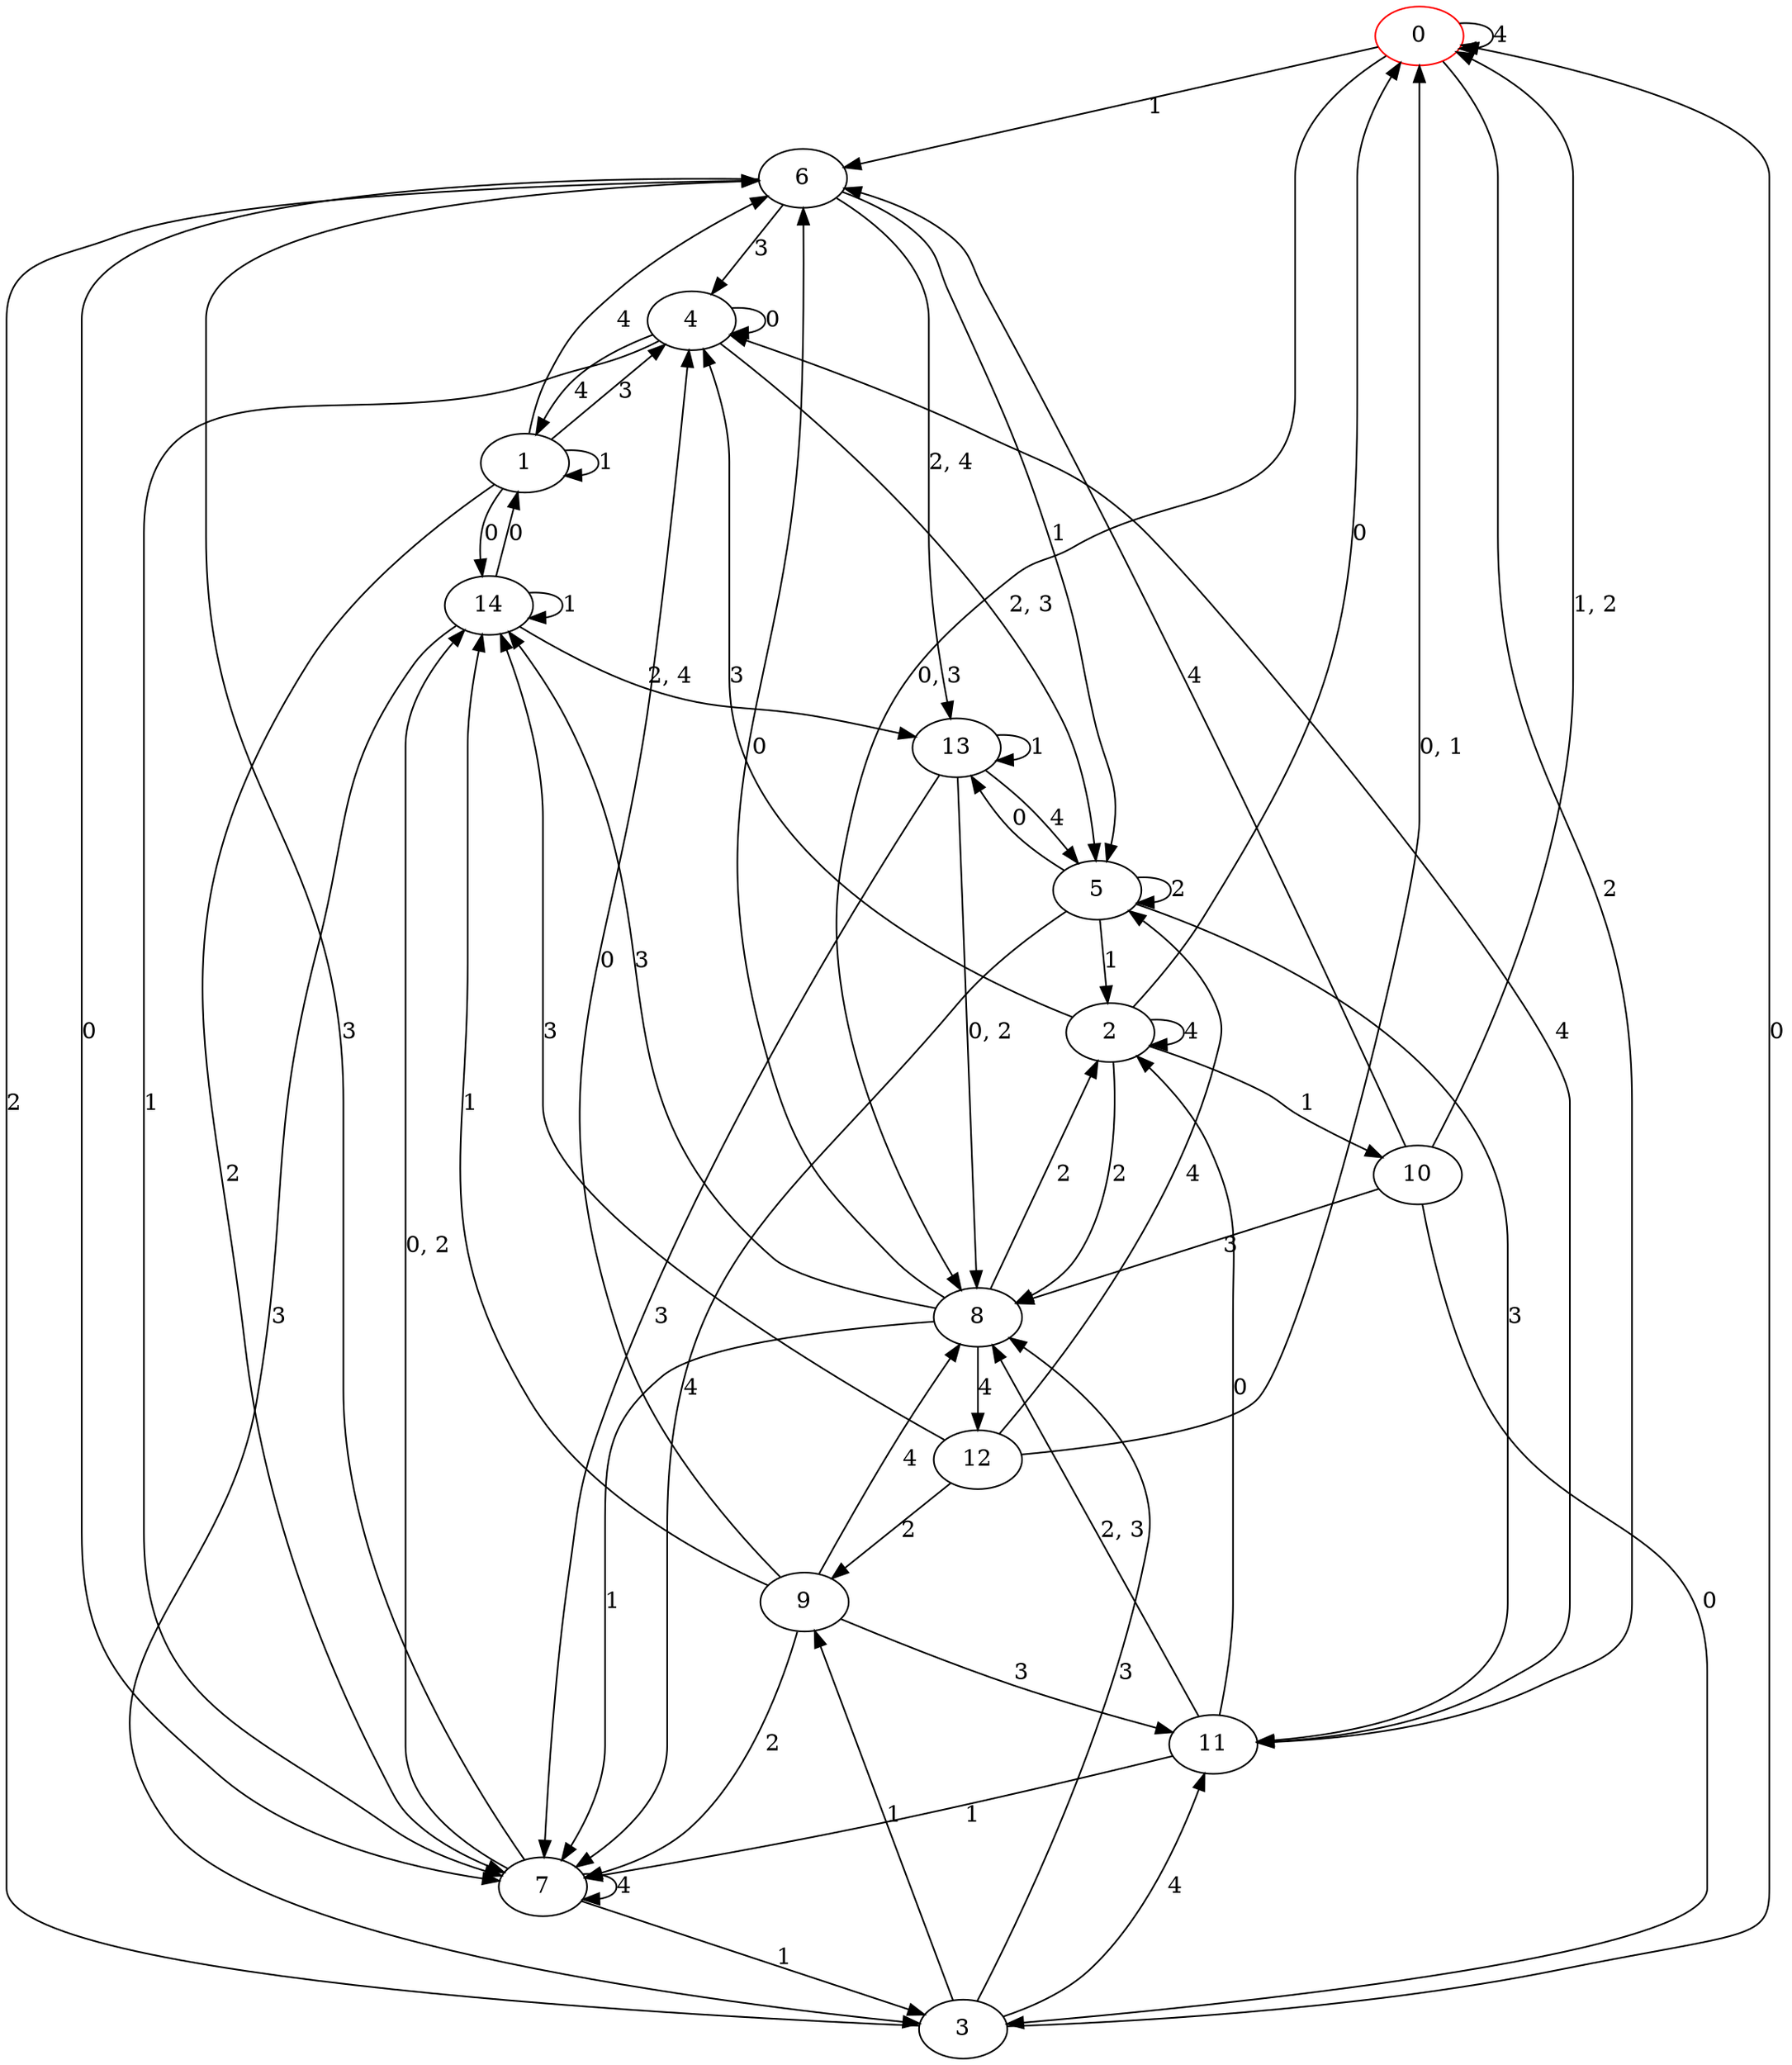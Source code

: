 digraph g {
0 [label= "0"] [color="red"];
1 [label= "1"];
2 [label= "2"];
3 [label= "3"];
4 [label= "4"];
5 [label= "5"];
6 [label= "6"];
7 [label= "7"];
8 [label= "8"];
9 [label= "9"];
10 [label= "10"];
11 [label= "11"];
12 [label= "12"];
13 [label= "13"];
14 [label= "14"];
0 -> 6[label= "1"];
0 -> 11[label= "2"];
0 -> 0[label= "4"];
1 -> 14[label= "0"];
1 -> 1[label= "1"];
1 -> 7[label= "2"];
1 -> 4[label= "3"];
1 -> 6[label= "4"];
2 -> 0[label= "0"];
2 -> 10[label= "1"];
2 -> 8[label= "2"];
2 -> 4[label= "3"];
2 -> 2[label= "4"];
3 -> 0[label= "0"];
3 -> 9[label= "1"];
3 -> 6[label= "2"];
3 -> 8[label= "3"];
3 -> 11[label= "4"];
4 -> 4[label= "0"];
4 -> 7[label= "1"];
4 -> 1[label= "4"];
5 -> 13[label= "0"];
5 -> 2[label= "1"];
5 -> 5[label= "2"];
5 -> 11[label= "3"];
5 -> 7[label= "4"];
6 -> 7[label= "0"];
6 -> 5[label= "1"];
6 -> 4[label= "3"];
7 -> 3[label= "1"];
7 -> 6[label= "3"];
7 -> 7[label= "4"];
8 -> 6[label= "0"];
8 -> 7[label= "1"];
8 -> 2[label= "2"];
8 -> 14[label= "3"];
8 -> 12[label= "4"];
9 -> 4[label= "0"];
9 -> 14[label= "1"];
9 -> 7[label= "2"];
9 -> 11[label= "3"];
9 -> 8[label= "4"];
10 -> 3[label= "0"];
10 -> 8[label= "3"];
10 -> 6[label= "4"];
11 -> 2[label= "0"];
11 -> 7[label= "1"];
11 -> 4[label= "4"];
12 -> 9[label= "2"];
12 -> 14[label= "3"];
12 -> 5[label= "4"];
13 -> 13[label= "1"];
13 -> 7[label= "3"];
13 -> 5[label= "4"];
14 -> 1[label= "0"];
14 -> 14[label= "1"];
14 -> 3[label= "3"];
0 -> 8[label= "0, 3"];
4 -> 5[label= "2, 3"];
6 -> 13[label= "2, 4"];
7 -> 14[label= "0, 2"];
10 -> 0[label= "1, 2"];
11 -> 8[label= "2, 3"];
12 -> 0[label= "0, 1"];
13 -> 8[label= "0, 2"];
14 -> 13[label= "2, 4"];
}
